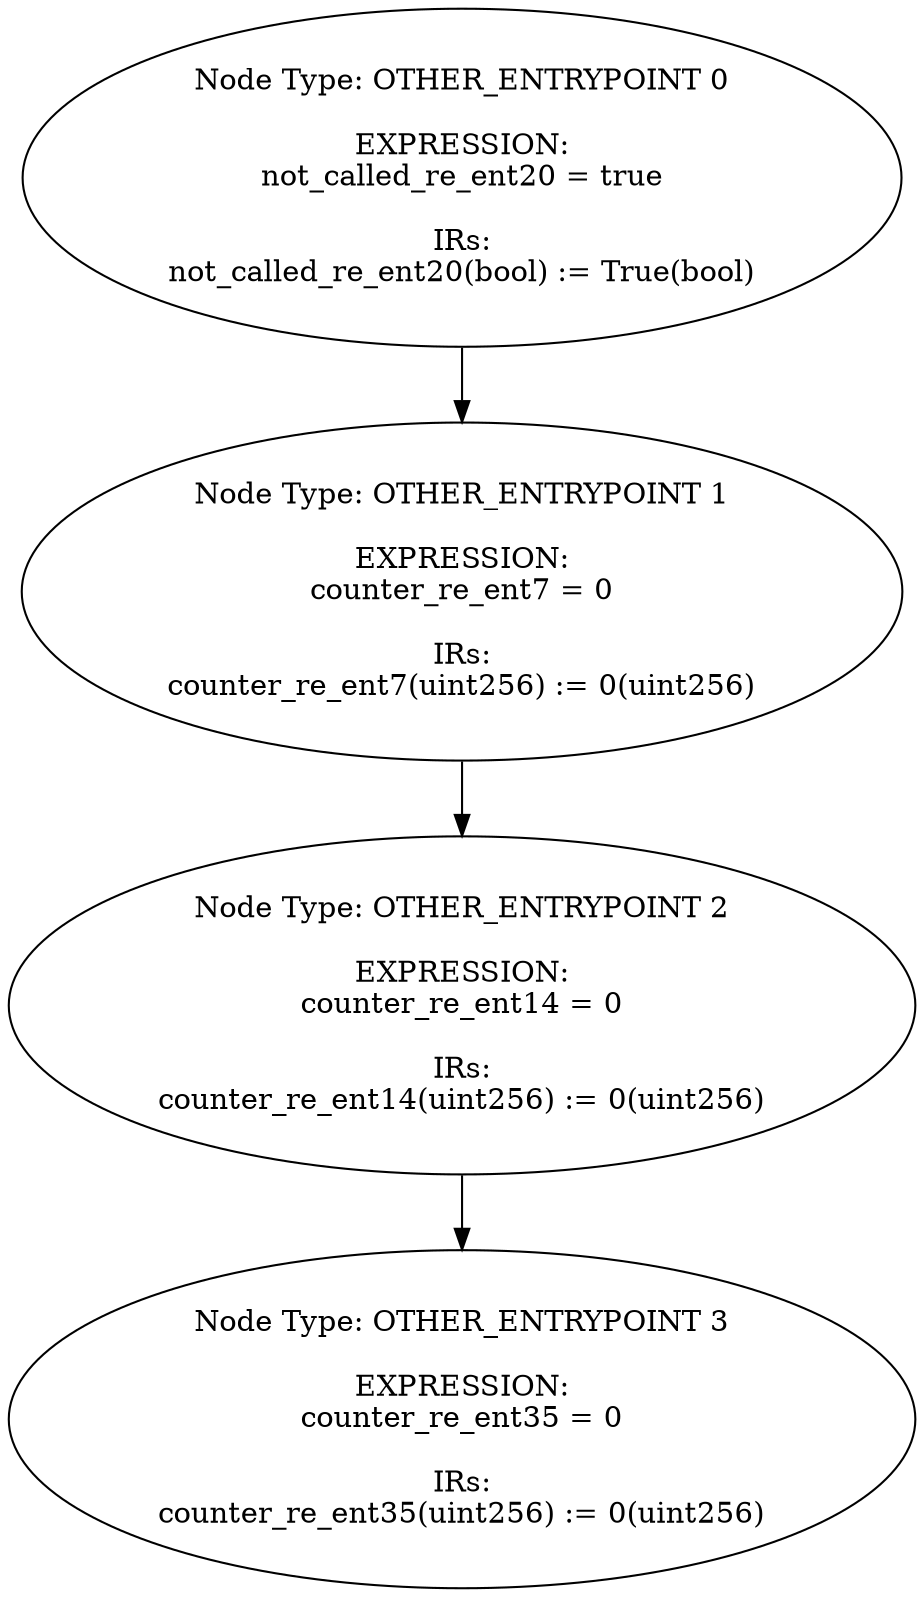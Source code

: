 digraph{
0[label="Node Type: OTHER_ENTRYPOINT 0

EXPRESSION:
not_called_re_ent20 = true

IRs:
not_called_re_ent20(bool) := True(bool)"];
0->1;
1[label="Node Type: OTHER_ENTRYPOINT 1

EXPRESSION:
counter_re_ent7 = 0

IRs:
counter_re_ent7(uint256) := 0(uint256)"];
1->2;
2[label="Node Type: OTHER_ENTRYPOINT 2

EXPRESSION:
counter_re_ent14 = 0

IRs:
counter_re_ent14(uint256) := 0(uint256)"];
2->3;
3[label="Node Type: OTHER_ENTRYPOINT 3

EXPRESSION:
counter_re_ent35 = 0

IRs:
counter_re_ent35(uint256) := 0(uint256)"];
}
